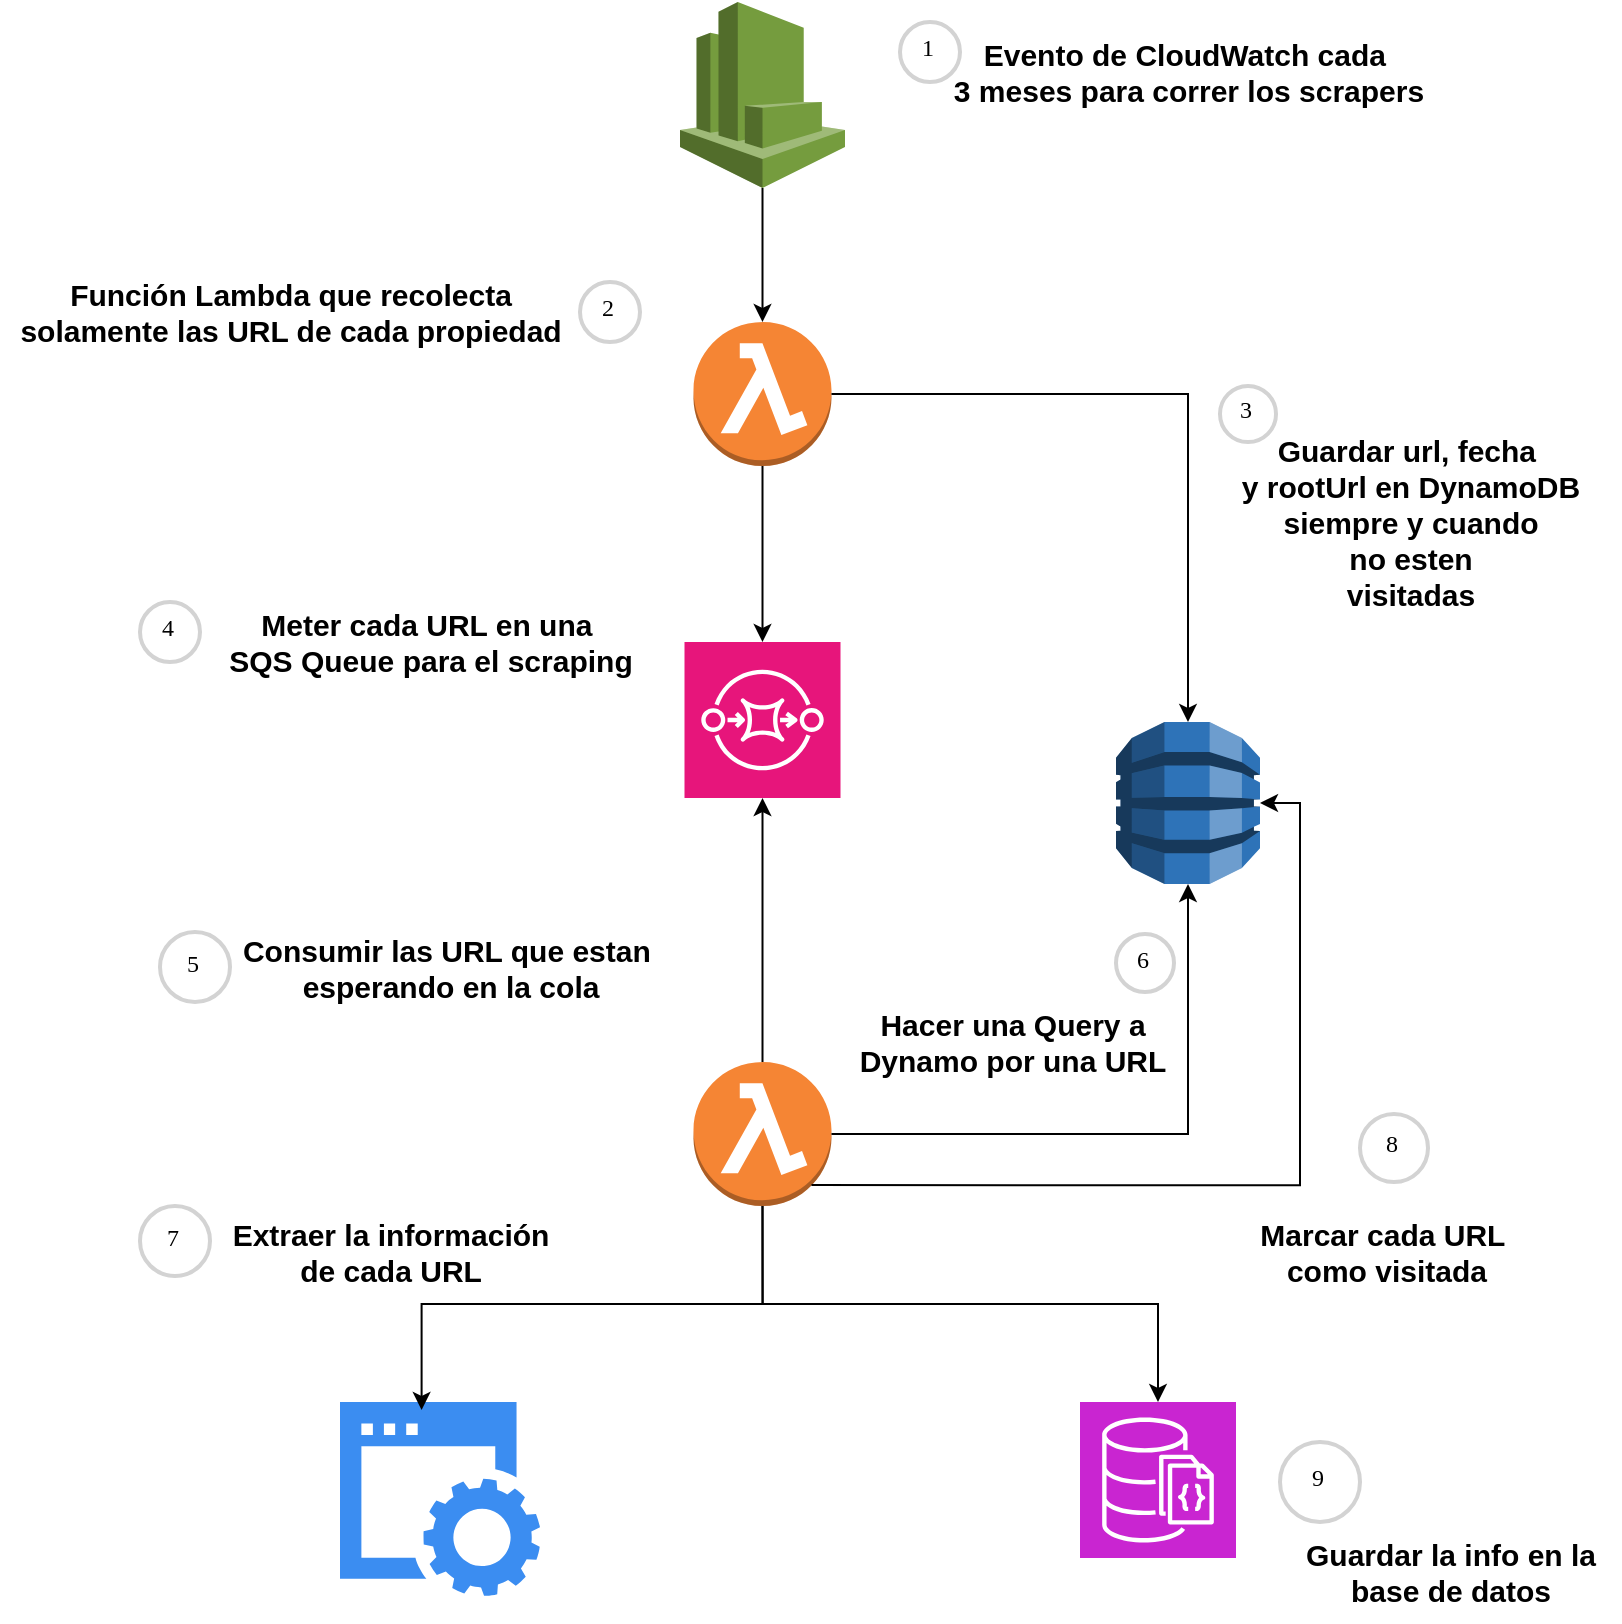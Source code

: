 <mxfile version="24.0.7" type="github">
  <diagram name="Página-1" id="kOJharQfXHAmoPpjCCFV">
    <mxGraphModel dx="934" dy="487" grid="1" gridSize="10" guides="1" tooltips="1" connect="1" arrows="1" fold="1" page="1" pageScale="1" pageWidth="850" pageHeight="1100" math="0" shadow="0">
      <root>
        <mxCell id="0" />
        <mxCell id="1" parent="0" />
        <mxCell id="ubIBgANTC9cO37jIuT9o-9" style="edgeStyle=orthogonalEdgeStyle;rounded=0;orthogonalLoop=1;jettySize=auto;html=1;exitX=0.5;exitY=1;exitDx=0;exitDy=0;exitPerimeter=0;" edge="1" parent="1" source="ubIBgANTC9cO37jIuT9o-1" target="ubIBgANTC9cO37jIuT9o-2">
          <mxGeometry relative="1" as="geometry" />
        </mxCell>
        <mxCell id="ubIBgANTC9cO37jIuT9o-1" value="" style="outlineConnect=0;dashed=0;verticalLabelPosition=bottom;verticalAlign=top;align=center;html=1;shape=mxgraph.aws3.cloudwatch;fillColor=#759C3E;gradientColor=none;" vertex="1" parent="1">
          <mxGeometry x="360" y="30" width="82.5" height="93" as="geometry" />
        </mxCell>
        <mxCell id="ubIBgANTC9cO37jIuT9o-2" value="" style="outlineConnect=0;dashed=0;verticalLabelPosition=bottom;verticalAlign=top;align=center;html=1;shape=mxgraph.aws3.lambda_function;fillColor=#F58534;gradientColor=none;" vertex="1" parent="1">
          <mxGeometry x="366.75" y="190" width="69" height="72" as="geometry" />
        </mxCell>
        <mxCell id="ubIBgANTC9cO37jIuT9o-3" value="" style="outlineConnect=0;dashed=0;verticalLabelPosition=bottom;verticalAlign=top;align=center;html=1;shape=mxgraph.aws3.dynamo_db;fillColor=#2E73B8;gradientColor=none;" vertex="1" parent="1">
          <mxGeometry x="578" y="390" width="72" height="81" as="geometry" />
        </mxCell>
        <mxCell id="ubIBgANTC9cO37jIuT9o-4" value="" style="sketch=0;points=[[0,0,0],[0.25,0,0],[0.5,0,0],[0.75,0,0],[1,0,0],[0,1,0],[0.25,1,0],[0.5,1,0],[0.75,1,0],[1,1,0],[0,0.25,0],[0,0.5,0],[0,0.75,0],[1,0.25,0],[1,0.5,0],[1,0.75,0]];outlineConnect=0;fontColor=#232F3E;fillColor=#E7157B;strokeColor=#ffffff;dashed=0;verticalLabelPosition=bottom;verticalAlign=top;align=center;html=1;fontSize=12;fontStyle=0;aspect=fixed;shape=mxgraph.aws4.resourceIcon;resIcon=mxgraph.aws4.sqs;" vertex="1" parent="1">
          <mxGeometry x="362.25" y="350" width="78" height="78" as="geometry" />
        </mxCell>
        <mxCell id="ubIBgANTC9cO37jIuT9o-15" style="edgeStyle=orthogonalEdgeStyle;rounded=0;orthogonalLoop=1;jettySize=auto;html=1;exitX=0.5;exitY=1;exitDx=0;exitDy=0;exitPerimeter=0;" edge="1" parent="1" source="ubIBgANTC9cO37jIuT9o-5" target="ubIBgANTC9cO37jIuT9o-6">
          <mxGeometry relative="1" as="geometry" />
        </mxCell>
        <mxCell id="ubIBgANTC9cO37jIuT9o-5" value="" style="outlineConnect=0;dashed=0;verticalLabelPosition=bottom;verticalAlign=top;align=center;html=1;shape=mxgraph.aws3.lambda_function;fillColor=#F58534;gradientColor=none;" vertex="1" parent="1">
          <mxGeometry x="366.75" y="560" width="69" height="72" as="geometry" />
        </mxCell>
        <mxCell id="ubIBgANTC9cO37jIuT9o-6" value="" style="sketch=0;points=[[0,0,0],[0.25,0,0],[0.5,0,0],[0.75,0,0],[1,0,0],[0,1,0],[0.25,1,0],[0.5,1,0],[0.75,1,0],[1,1,0],[0,0.25,0],[0,0.5,0],[0,0.75,0],[1,0.25,0],[1,0.5,0],[1,0.75,0]];outlineConnect=0;fontColor=#232F3E;fillColor=#C925D1;strokeColor=#ffffff;dashed=0;verticalLabelPosition=bottom;verticalAlign=top;align=center;html=1;fontSize=12;fontStyle=0;aspect=fixed;shape=mxgraph.aws4.resourceIcon;resIcon=mxgraph.aws4.documentdb_with_mongodb_compatibility;" vertex="1" parent="1">
          <mxGeometry x="560" y="730" width="78" height="78" as="geometry" />
        </mxCell>
        <mxCell id="ubIBgANTC9cO37jIuT9o-8" value="" style="sketch=0;html=1;aspect=fixed;strokeColor=none;shadow=0;fillColor=#3B8DF1;verticalAlign=top;labelPosition=center;verticalLabelPosition=bottom;shape=mxgraph.gcp2.website" vertex="1" parent="1">
          <mxGeometry x="190" y="730" width="100" height="97" as="geometry" />
        </mxCell>
        <mxCell id="ubIBgANTC9cO37jIuT9o-11" style="edgeStyle=orthogonalEdgeStyle;rounded=0;orthogonalLoop=1;jettySize=auto;html=1;exitX=0.5;exitY=1;exitDx=0;exitDy=0;exitPerimeter=0;" edge="1" parent="1" source="ubIBgANTC9cO37jIuT9o-2" target="ubIBgANTC9cO37jIuT9o-4">
          <mxGeometry relative="1" as="geometry">
            <mxPoint x="401.255" y="318" as="targetPoint" />
          </mxGeometry>
        </mxCell>
        <mxCell id="ubIBgANTC9cO37jIuT9o-12" style="edgeStyle=orthogonalEdgeStyle;rounded=0;orthogonalLoop=1;jettySize=auto;html=1;exitX=1;exitY=0.5;exitDx=0;exitDy=0;exitPerimeter=0;entryX=0.5;entryY=0;entryDx=0;entryDy=0;entryPerimeter=0;" edge="1" parent="1" source="ubIBgANTC9cO37jIuT9o-2" target="ubIBgANTC9cO37jIuT9o-3">
          <mxGeometry relative="1" as="geometry">
            <mxPoint x="440.38" y="354" as="sourcePoint" />
          </mxGeometry>
        </mxCell>
        <mxCell id="ubIBgANTC9cO37jIuT9o-13" style="edgeStyle=orthogonalEdgeStyle;rounded=0;orthogonalLoop=1;jettySize=auto;html=1;entryX=0.5;entryY=1;entryDx=0;entryDy=0;entryPerimeter=0;" edge="1" parent="1" source="ubIBgANTC9cO37jIuT9o-5" target="ubIBgANTC9cO37jIuT9o-3">
          <mxGeometry relative="1" as="geometry" />
        </mxCell>
        <mxCell id="ubIBgANTC9cO37jIuT9o-14" style="edgeStyle=orthogonalEdgeStyle;rounded=0;orthogonalLoop=1;jettySize=auto;html=1;exitX=0.5;exitY=1;exitDx=0;exitDy=0;exitPerimeter=0;entryX=0.408;entryY=0.041;entryDx=0;entryDy=0;entryPerimeter=0;" edge="1" parent="1" source="ubIBgANTC9cO37jIuT9o-5" target="ubIBgANTC9cO37jIuT9o-8">
          <mxGeometry relative="1" as="geometry" />
        </mxCell>
        <mxCell id="ubIBgANTC9cO37jIuT9o-22" style="edgeStyle=orthogonalEdgeStyle;rounded=0;orthogonalLoop=1;jettySize=auto;html=1;exitX=0.855;exitY=0.855;exitDx=0;exitDy=0;exitPerimeter=0;entryX=1;entryY=0.5;entryDx=0;entryDy=0;entryPerimeter=0;" edge="1" parent="1" source="ubIBgANTC9cO37jIuT9o-5" target="ubIBgANTC9cO37jIuT9o-3">
          <mxGeometry relative="1" as="geometry" />
        </mxCell>
        <mxCell id="ubIBgANTC9cO37jIuT9o-23" value="1" style="ellipse;whiteSpace=wrap;html=1;aspect=fixed;strokeWidth=2;fontFamily=Tahoma;spacingBottom=4;spacingRight=2;strokeColor=#d3d3d3;" vertex="1" parent="1">
          <mxGeometry x="470" y="40" width="30" height="30" as="geometry" />
        </mxCell>
        <mxCell id="ubIBgANTC9cO37jIuT9o-24" value="&lt;div style=&quot;font-size: 15px;&quot;&gt;&lt;b&gt;&lt;font style=&quot;font-size: 15px;&quot;&gt;Evento de CloudWatch cada&amp;nbsp;&lt;/font&gt;&lt;/b&gt;&lt;/div&gt;&lt;div style=&quot;font-size: 15px;&quot;&gt;&lt;b&gt;&lt;font style=&quot;font-size: 15px;&quot;&gt;3 meses para correr los scrapers&lt;/font&gt;&lt;/b&gt;&lt;/div&gt;" style="text;html=1;align=center;verticalAlign=middle;resizable=0;points=[];autosize=1;strokeColor=none;fillColor=none;" vertex="1" parent="1">
          <mxGeometry x="484" y="40" width="260" height="50" as="geometry" />
        </mxCell>
        <mxCell id="ubIBgANTC9cO37jIuT9o-25" value="2" style="ellipse;whiteSpace=wrap;html=1;aspect=fixed;strokeWidth=2;fontFamily=Tahoma;spacingBottom=4;spacingRight=2;strokeColor=#d3d3d3;" vertex="1" parent="1">
          <mxGeometry x="310" y="170" width="30" height="30" as="geometry" />
        </mxCell>
        <mxCell id="ubIBgANTC9cO37jIuT9o-26" value="&lt;div style=&quot;font-size: 15px;&quot;&gt;&lt;b&gt;&lt;font style=&quot;font-size: 15px;&quot;&gt;Función Lambda que recolecta&lt;/font&gt;&lt;/b&gt;&lt;/div&gt;&lt;div style=&quot;font-size: 15px;&quot;&gt;&lt;b&gt;&lt;font style=&quot;font-size: 15px;&quot;&gt;solamente las URL de cada propiedad&lt;br&gt;&lt;/font&gt;&lt;/b&gt;&lt;/div&gt;" style="text;html=1;align=center;verticalAlign=middle;resizable=0;points=[];autosize=1;strokeColor=none;fillColor=none;" vertex="1" parent="1">
          <mxGeometry x="20" y="160" width="290" height="50" as="geometry" />
        </mxCell>
        <mxCell id="ubIBgANTC9cO37jIuT9o-27" value="3" style="ellipse;whiteSpace=wrap;html=1;aspect=fixed;strokeWidth=2;fontFamily=Tahoma;spacingBottom=4;spacingRight=2;strokeColor=#d3d3d3;" vertex="1" parent="1">
          <mxGeometry x="630" y="222" width="28" height="28" as="geometry" />
        </mxCell>
        <mxCell id="ubIBgANTC9cO37jIuT9o-29" value="&lt;div style=&quot;font-size: 15px;&quot;&gt;&lt;b&gt;&lt;font style=&quot;font-size: 15px;&quot;&gt;Guardar url, fecha&amp;nbsp;&lt;/font&gt;&lt;/b&gt;&lt;/div&gt;&lt;div style=&quot;font-size: 15px;&quot;&gt;&lt;b&gt;&lt;font style=&quot;font-size: 15px;&quot;&gt;y rootUrl en DynamoDB&lt;/font&gt;&lt;/b&gt;&lt;/div&gt;&lt;div style=&quot;font-size: 15px;&quot;&gt;&lt;b&gt;&lt;font style=&quot;font-size: 15px;&quot;&gt;siempre y cuando &lt;br&gt;&lt;/font&gt;&lt;/b&gt;&lt;/div&gt;&lt;div style=&quot;font-size: 15px;&quot;&gt;&lt;b&gt;&lt;font style=&quot;font-size: 15px;&quot;&gt;no esten &lt;br&gt;&lt;/font&gt;&lt;/b&gt;&lt;/div&gt;&lt;div style=&quot;font-size: 15px;&quot;&gt;&lt;b&gt;&lt;font style=&quot;font-size: 15px;&quot;&gt;visitadas&lt;br&gt;&lt;/font&gt;&lt;/b&gt;&lt;/div&gt;" style="text;html=1;align=center;verticalAlign=middle;resizable=0;points=[];autosize=1;strokeColor=none;fillColor=none;" vertex="1" parent="1">
          <mxGeometry x="630" y="240" width="190" height="100" as="geometry" />
        </mxCell>
        <mxCell id="ubIBgANTC9cO37jIuT9o-30" value="4" style="ellipse;whiteSpace=wrap;html=1;aspect=fixed;strokeWidth=2;fontFamily=Tahoma;spacingBottom=4;spacingRight=2;strokeColor=#d3d3d3;" vertex="1" parent="1">
          <mxGeometry x="90" y="330" width="30" height="30" as="geometry" />
        </mxCell>
        <mxCell id="ubIBgANTC9cO37jIuT9o-31" value="&lt;div style=&quot;font-size: 15px;&quot;&gt;&lt;b&gt;&lt;font style=&quot;font-size: 15px;&quot;&gt;Meter cada URL en una&amp;nbsp;&lt;/font&gt;&lt;/b&gt;&lt;/div&gt;&lt;div style=&quot;font-size: 15px;&quot;&gt;&lt;b&gt;&lt;font style=&quot;font-size: 15px;&quot;&gt;SQS Queue para el scraping&lt;br&gt;&lt;/font&gt;&lt;/b&gt;&lt;/div&gt;" style="text;html=1;align=center;verticalAlign=middle;resizable=0;points=[];autosize=1;strokeColor=none;fillColor=none;" vertex="1" parent="1">
          <mxGeometry x="120" y="325" width="230" height="50" as="geometry" />
        </mxCell>
        <mxCell id="ubIBgANTC9cO37jIuT9o-34" value="5" style="ellipse;whiteSpace=wrap;html=1;aspect=fixed;strokeWidth=2;fontFamily=Tahoma;spacingBottom=4;spacingRight=2;strokeColor=#d3d3d3;" vertex="1" parent="1">
          <mxGeometry x="100" y="495" width="35" height="35" as="geometry" />
        </mxCell>
        <mxCell id="ubIBgANTC9cO37jIuT9o-35" value="&lt;div style=&quot;font-size: 15px;&quot;&gt;&lt;br&gt;&lt;/div&gt;" style="text;html=1;align=center;verticalAlign=middle;resizable=0;points=[];autosize=1;strokeColor=none;fillColor=none;" vertex="1" parent="1">
          <mxGeometry x="225" y="481" width="20" height="30" as="geometry" />
        </mxCell>
        <mxCell id="ubIBgANTC9cO37jIuT9o-38" value="&lt;div style=&quot;font-size: 15px;&quot;&gt;&lt;b&gt;&lt;font style=&quot;font-size: 15px;&quot;&gt;Consumir las URL que estan&amp;nbsp;&lt;/font&gt;&lt;/b&gt;&lt;/div&gt;&lt;div style=&quot;font-size: 15px;&quot;&gt;&lt;b&gt;&lt;font style=&quot;font-size: 15px;&quot;&gt;esperando en la cola&lt;br&gt;&lt;/font&gt;&lt;/b&gt;&lt;/div&gt;" style="text;html=1;align=center;verticalAlign=middle;resizable=0;points=[];autosize=1;strokeColor=none;fillColor=none;" vertex="1" parent="1">
          <mxGeometry x="130" y="487.5" width="230" height="50" as="geometry" />
        </mxCell>
        <mxCell id="ubIBgANTC9cO37jIuT9o-39" style="edgeStyle=orthogonalEdgeStyle;rounded=0;orthogonalLoop=1;jettySize=auto;html=1;exitX=0.5;exitY=0;exitDx=0;exitDy=0;exitPerimeter=0;entryX=0.5;entryY=1;entryDx=0;entryDy=0;entryPerimeter=0;" edge="1" parent="1" source="ubIBgANTC9cO37jIuT9o-5" target="ubIBgANTC9cO37jIuT9o-4">
          <mxGeometry relative="1" as="geometry" />
        </mxCell>
        <mxCell id="ubIBgANTC9cO37jIuT9o-41" value="8" style="ellipse;whiteSpace=wrap;html=1;aspect=fixed;strokeWidth=2;fontFamily=Tahoma;spacingBottom=4;spacingRight=2;strokeColor=#d3d3d3;" vertex="1" parent="1">
          <mxGeometry x="700" y="586" width="34" height="34" as="geometry" />
        </mxCell>
        <mxCell id="ubIBgANTC9cO37jIuT9o-44" value="9" style="ellipse;whiteSpace=wrap;html=1;aspect=fixed;strokeWidth=2;fontFamily=Tahoma;spacingBottom=4;spacingRight=2;strokeColor=#d3d3d3;" vertex="1" parent="1">
          <mxGeometry x="660" y="750" width="40" height="40" as="geometry" />
        </mxCell>
        <mxCell id="ubIBgANTC9cO37jIuT9o-45" value="6" style="ellipse;whiteSpace=wrap;html=1;aspect=fixed;strokeWidth=2;fontFamily=Tahoma;spacingBottom=4;spacingRight=2;strokeColor=#d3d3d3;" vertex="1" parent="1">
          <mxGeometry x="578" y="496" width="29" height="29" as="geometry" />
        </mxCell>
        <mxCell id="ubIBgANTC9cO37jIuT9o-46" value="7" style="ellipse;whiteSpace=wrap;html=1;aspect=fixed;strokeWidth=2;fontFamily=Tahoma;spacingBottom=4;spacingRight=2;strokeColor=#d3d3d3;" vertex="1" parent="1">
          <mxGeometry x="90" y="632" width="35" height="35" as="geometry" />
        </mxCell>
        <mxCell id="ubIBgANTC9cO37jIuT9o-47" value="&lt;div style=&quot;font-size: 15px;&quot;&gt;&lt;b&gt;Extraer la información &lt;br&gt;&lt;/b&gt;&lt;/div&gt;&lt;div style=&quot;font-size: 15px;&quot;&gt;&lt;b&gt;de cada URL&lt;br&gt;&lt;/b&gt;&lt;/div&gt;" style="text;html=1;align=center;verticalAlign=middle;resizable=0;points=[];autosize=1;strokeColor=none;fillColor=none;" vertex="1" parent="1">
          <mxGeometry x="125" y="630" width="180" height="50" as="geometry" />
        </mxCell>
        <mxCell id="ubIBgANTC9cO37jIuT9o-50" value="&lt;div style=&quot;font-size: 15px;&quot;&gt;&lt;b&gt;Hacer una Query a&lt;/b&gt;&lt;/div&gt;&lt;div style=&quot;font-size: 15px;&quot;&gt;&lt;b&gt;Dynamo por una URL&lt;br&gt;&lt;/b&gt;&lt;/div&gt;" style="text;html=1;align=center;verticalAlign=middle;resizable=0;points=[];autosize=1;strokeColor=none;fillColor=none;" vertex="1" parent="1">
          <mxGeometry x="435.75" y="525" width="180" height="50" as="geometry" />
        </mxCell>
        <mxCell id="ubIBgANTC9cO37jIuT9o-52" value="&lt;div style=&quot;font-size: 15px;&quot;&gt;&lt;b&gt;Marcar cada URL&amp;nbsp;&lt;/b&gt;&lt;/div&gt;&lt;div style=&quot;font-size: 15px;&quot;&gt;&lt;b&gt;como visitada&lt;br&gt;&lt;/b&gt;&lt;/div&gt;" style="text;html=1;align=center;verticalAlign=middle;resizable=0;points=[];autosize=1;strokeColor=none;fillColor=none;" vertex="1" parent="1">
          <mxGeometry x="638" y="630" width="150" height="50" as="geometry" />
        </mxCell>
        <mxCell id="ubIBgANTC9cO37jIuT9o-53" value="&lt;div style=&quot;font-size: 15px;&quot;&gt;&lt;b&gt;Guardar la info en la&lt;/b&gt;&lt;/div&gt;&lt;div style=&quot;font-size: 15px;&quot;&gt;&lt;b&gt;base de datos&lt;br&gt;&lt;/b&gt;&lt;/div&gt;" style="text;html=1;align=center;verticalAlign=middle;resizable=0;points=[];autosize=1;strokeColor=none;fillColor=none;" vertex="1" parent="1">
          <mxGeometry x="660" y="790" width="170" height="50" as="geometry" />
        </mxCell>
      </root>
    </mxGraphModel>
  </diagram>
</mxfile>
